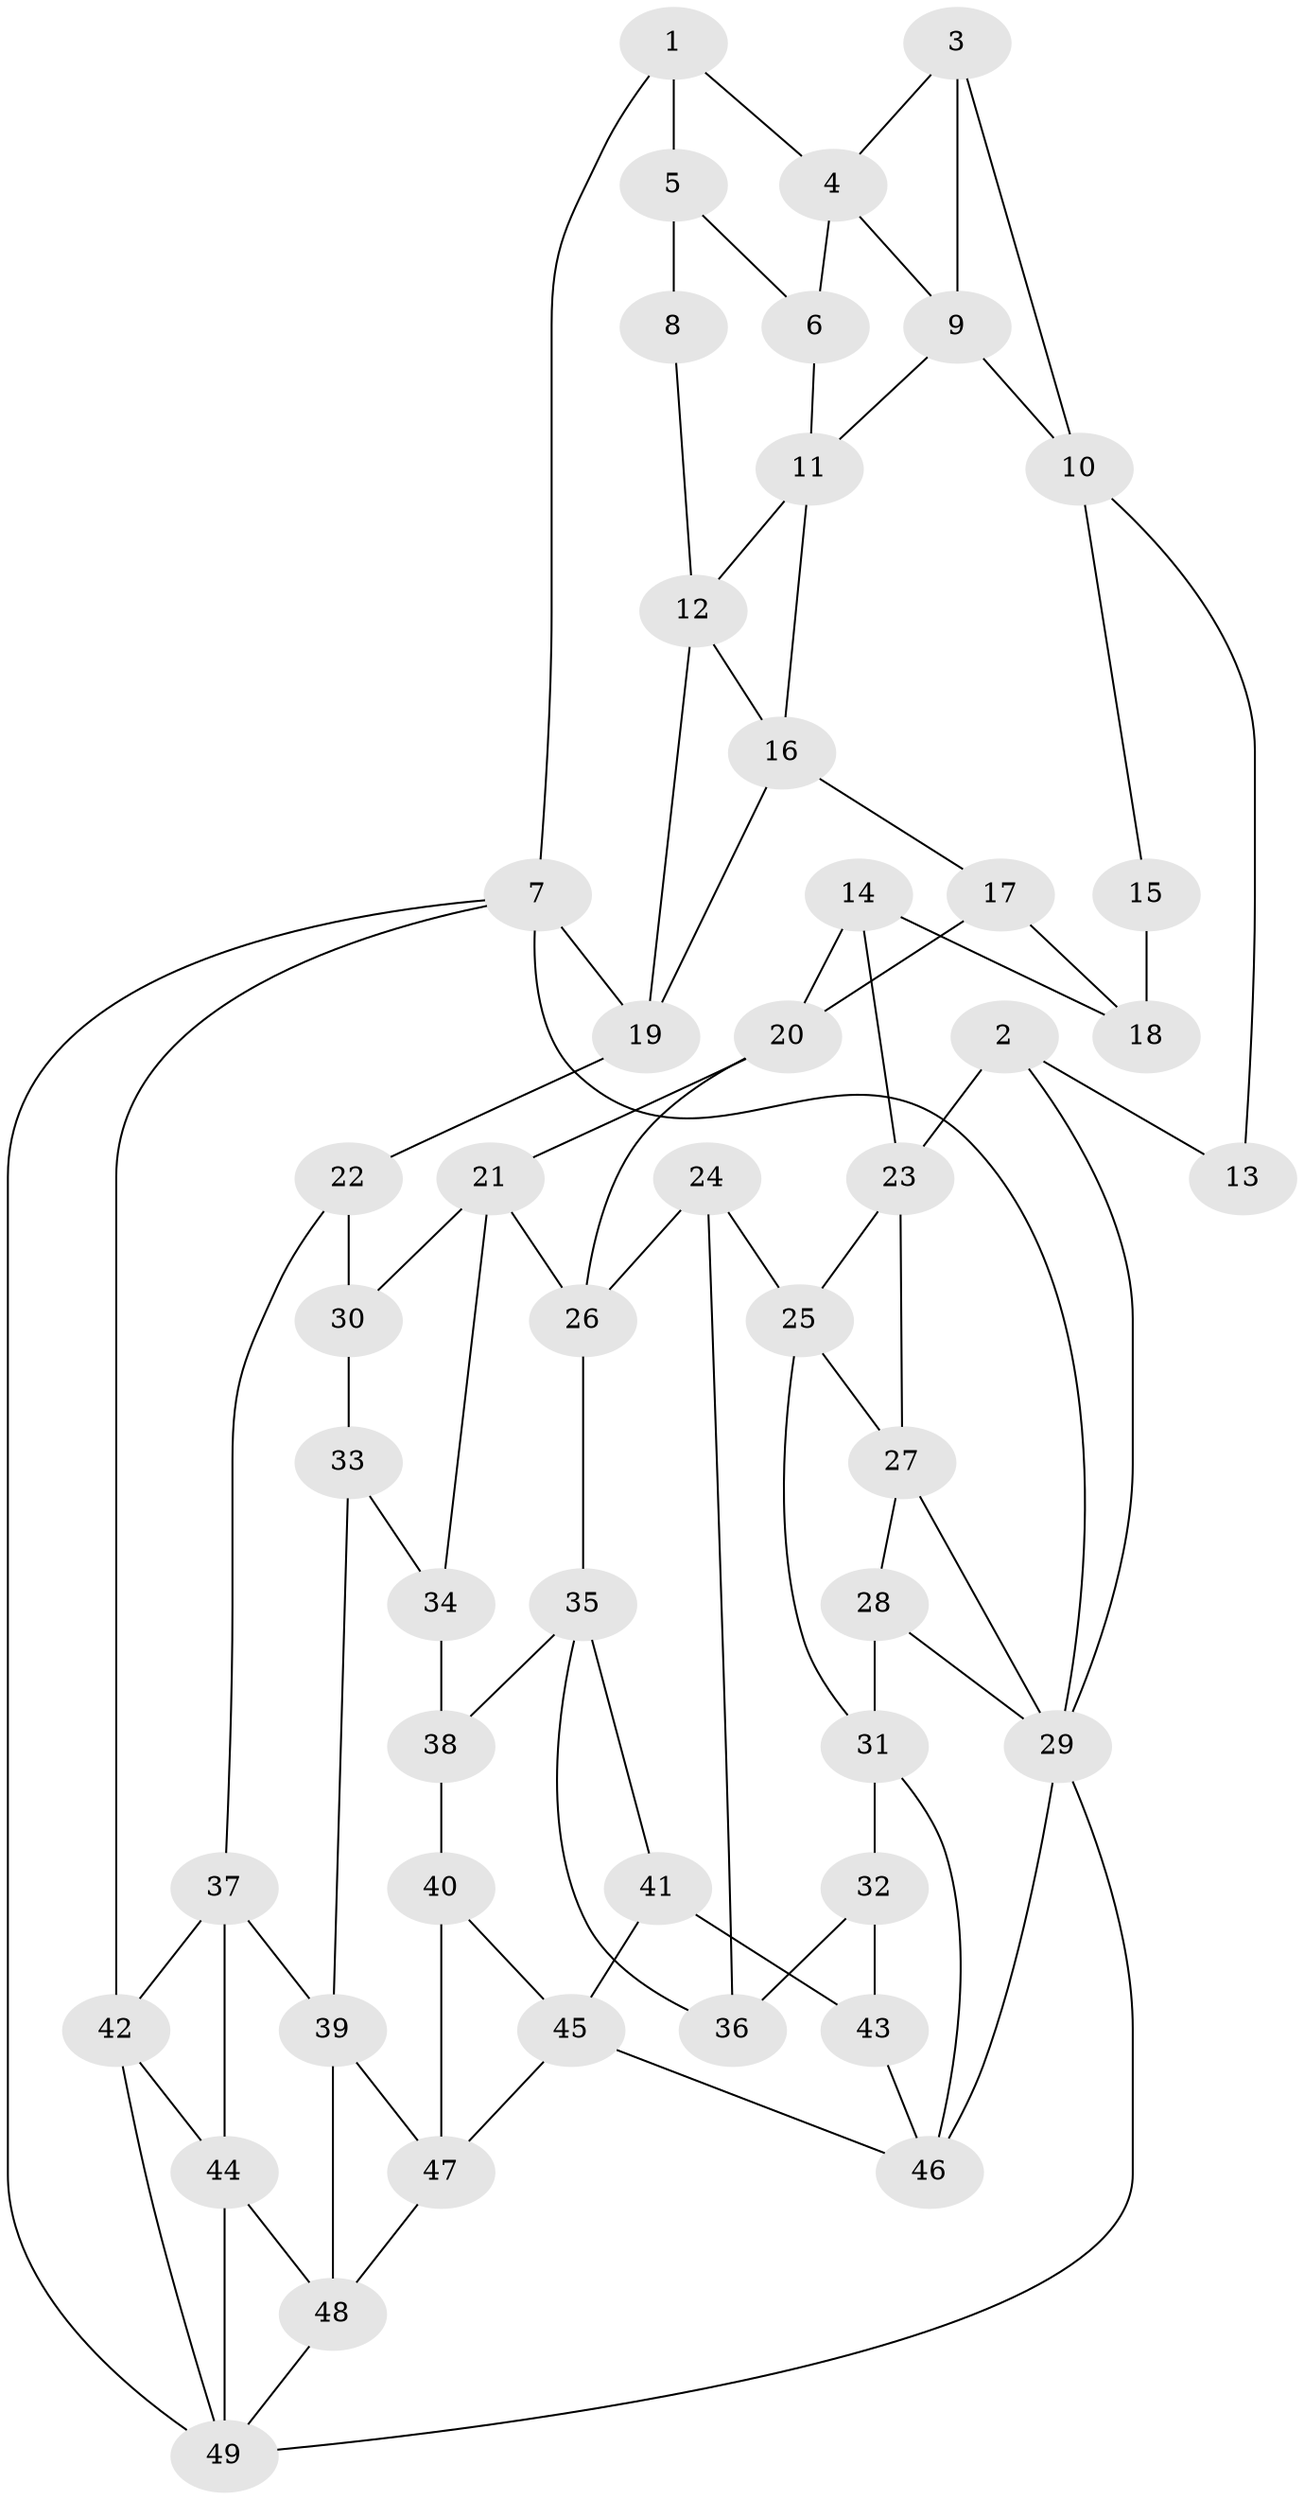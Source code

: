 // original degree distribution, {3: 0.04081632653061224, 4: 0.21428571428571427, 6: 0.23469387755102042, 5: 0.5102040816326531}
// Generated by graph-tools (version 1.1) at 2025/03/03/09/25 03:03:18]
// undirected, 49 vertices, 87 edges
graph export_dot {
graph [start="1"]
  node [color=gray90,style=filled];
  1;
  2;
  3;
  4;
  5;
  6;
  7;
  8;
  9;
  10;
  11;
  12;
  13;
  14;
  15;
  16;
  17;
  18;
  19;
  20;
  21;
  22;
  23;
  24;
  25;
  26;
  27;
  28;
  29;
  30;
  31;
  32;
  33;
  34;
  35;
  36;
  37;
  38;
  39;
  40;
  41;
  42;
  43;
  44;
  45;
  46;
  47;
  48;
  49;
  1 -- 4 [weight=1.0];
  1 -- 5 [weight=1.0];
  1 -- 7 [weight=1.0];
  2 -- 13 [weight=1.0];
  2 -- 23 [weight=1.0];
  2 -- 29 [weight=1.0];
  3 -- 4 [weight=1.0];
  3 -- 9 [weight=1.0];
  3 -- 10 [weight=1.0];
  4 -- 6 [weight=1.0];
  4 -- 9 [weight=1.0];
  5 -- 6 [weight=1.0];
  5 -- 8 [weight=2.0];
  6 -- 11 [weight=1.0];
  7 -- 19 [weight=1.0];
  7 -- 29 [weight=1.0];
  7 -- 42 [weight=1.0];
  7 -- 49 [weight=1.0];
  8 -- 12 [weight=1.0];
  9 -- 10 [weight=1.0];
  9 -- 11 [weight=1.0];
  10 -- 13 [weight=1.0];
  10 -- 15 [weight=1.0];
  11 -- 12 [weight=1.0];
  11 -- 16 [weight=1.0];
  12 -- 16 [weight=1.0];
  12 -- 19 [weight=1.0];
  14 -- 18 [weight=1.0];
  14 -- 20 [weight=1.0];
  14 -- 23 [weight=1.0];
  15 -- 18 [weight=2.0];
  16 -- 17 [weight=1.0];
  16 -- 19 [weight=1.0];
  17 -- 18 [weight=1.0];
  17 -- 20 [weight=1.0];
  19 -- 22 [weight=1.0];
  20 -- 21 [weight=1.0];
  20 -- 26 [weight=1.0];
  21 -- 26 [weight=1.0];
  21 -- 30 [weight=1.0];
  21 -- 34 [weight=1.0];
  22 -- 30 [weight=2.0];
  22 -- 37 [weight=1.0];
  23 -- 25 [weight=1.0];
  23 -- 27 [weight=1.0];
  24 -- 25 [weight=1.0];
  24 -- 26 [weight=1.0];
  24 -- 36 [weight=1.0];
  25 -- 27 [weight=1.0];
  25 -- 31 [weight=1.0];
  26 -- 35 [weight=1.0];
  27 -- 28 [weight=1.0];
  27 -- 29 [weight=1.0];
  28 -- 29 [weight=1.0];
  28 -- 31 [weight=1.0];
  29 -- 46 [weight=1.0];
  29 -- 49 [weight=1.0];
  30 -- 33 [weight=1.0];
  31 -- 32 [weight=1.0];
  31 -- 46 [weight=1.0];
  32 -- 36 [weight=1.0];
  32 -- 43 [weight=1.0];
  33 -- 34 [weight=1.0];
  33 -- 39 [weight=1.0];
  34 -- 38 [weight=2.0];
  35 -- 36 [weight=1.0];
  35 -- 38 [weight=1.0];
  35 -- 41 [weight=1.0];
  37 -- 39 [weight=1.0];
  37 -- 42 [weight=1.0];
  37 -- 44 [weight=1.0];
  38 -- 40 [weight=1.0];
  39 -- 47 [weight=1.0];
  39 -- 48 [weight=1.0];
  40 -- 45 [weight=1.0];
  40 -- 47 [weight=1.0];
  41 -- 43 [weight=1.0];
  41 -- 45 [weight=1.0];
  42 -- 44 [weight=1.0];
  42 -- 49 [weight=1.0];
  43 -- 46 [weight=1.0];
  44 -- 48 [weight=1.0];
  44 -- 49 [weight=1.0];
  45 -- 46 [weight=1.0];
  45 -- 47 [weight=1.0];
  47 -- 48 [weight=1.0];
  48 -- 49 [weight=1.0];
}
